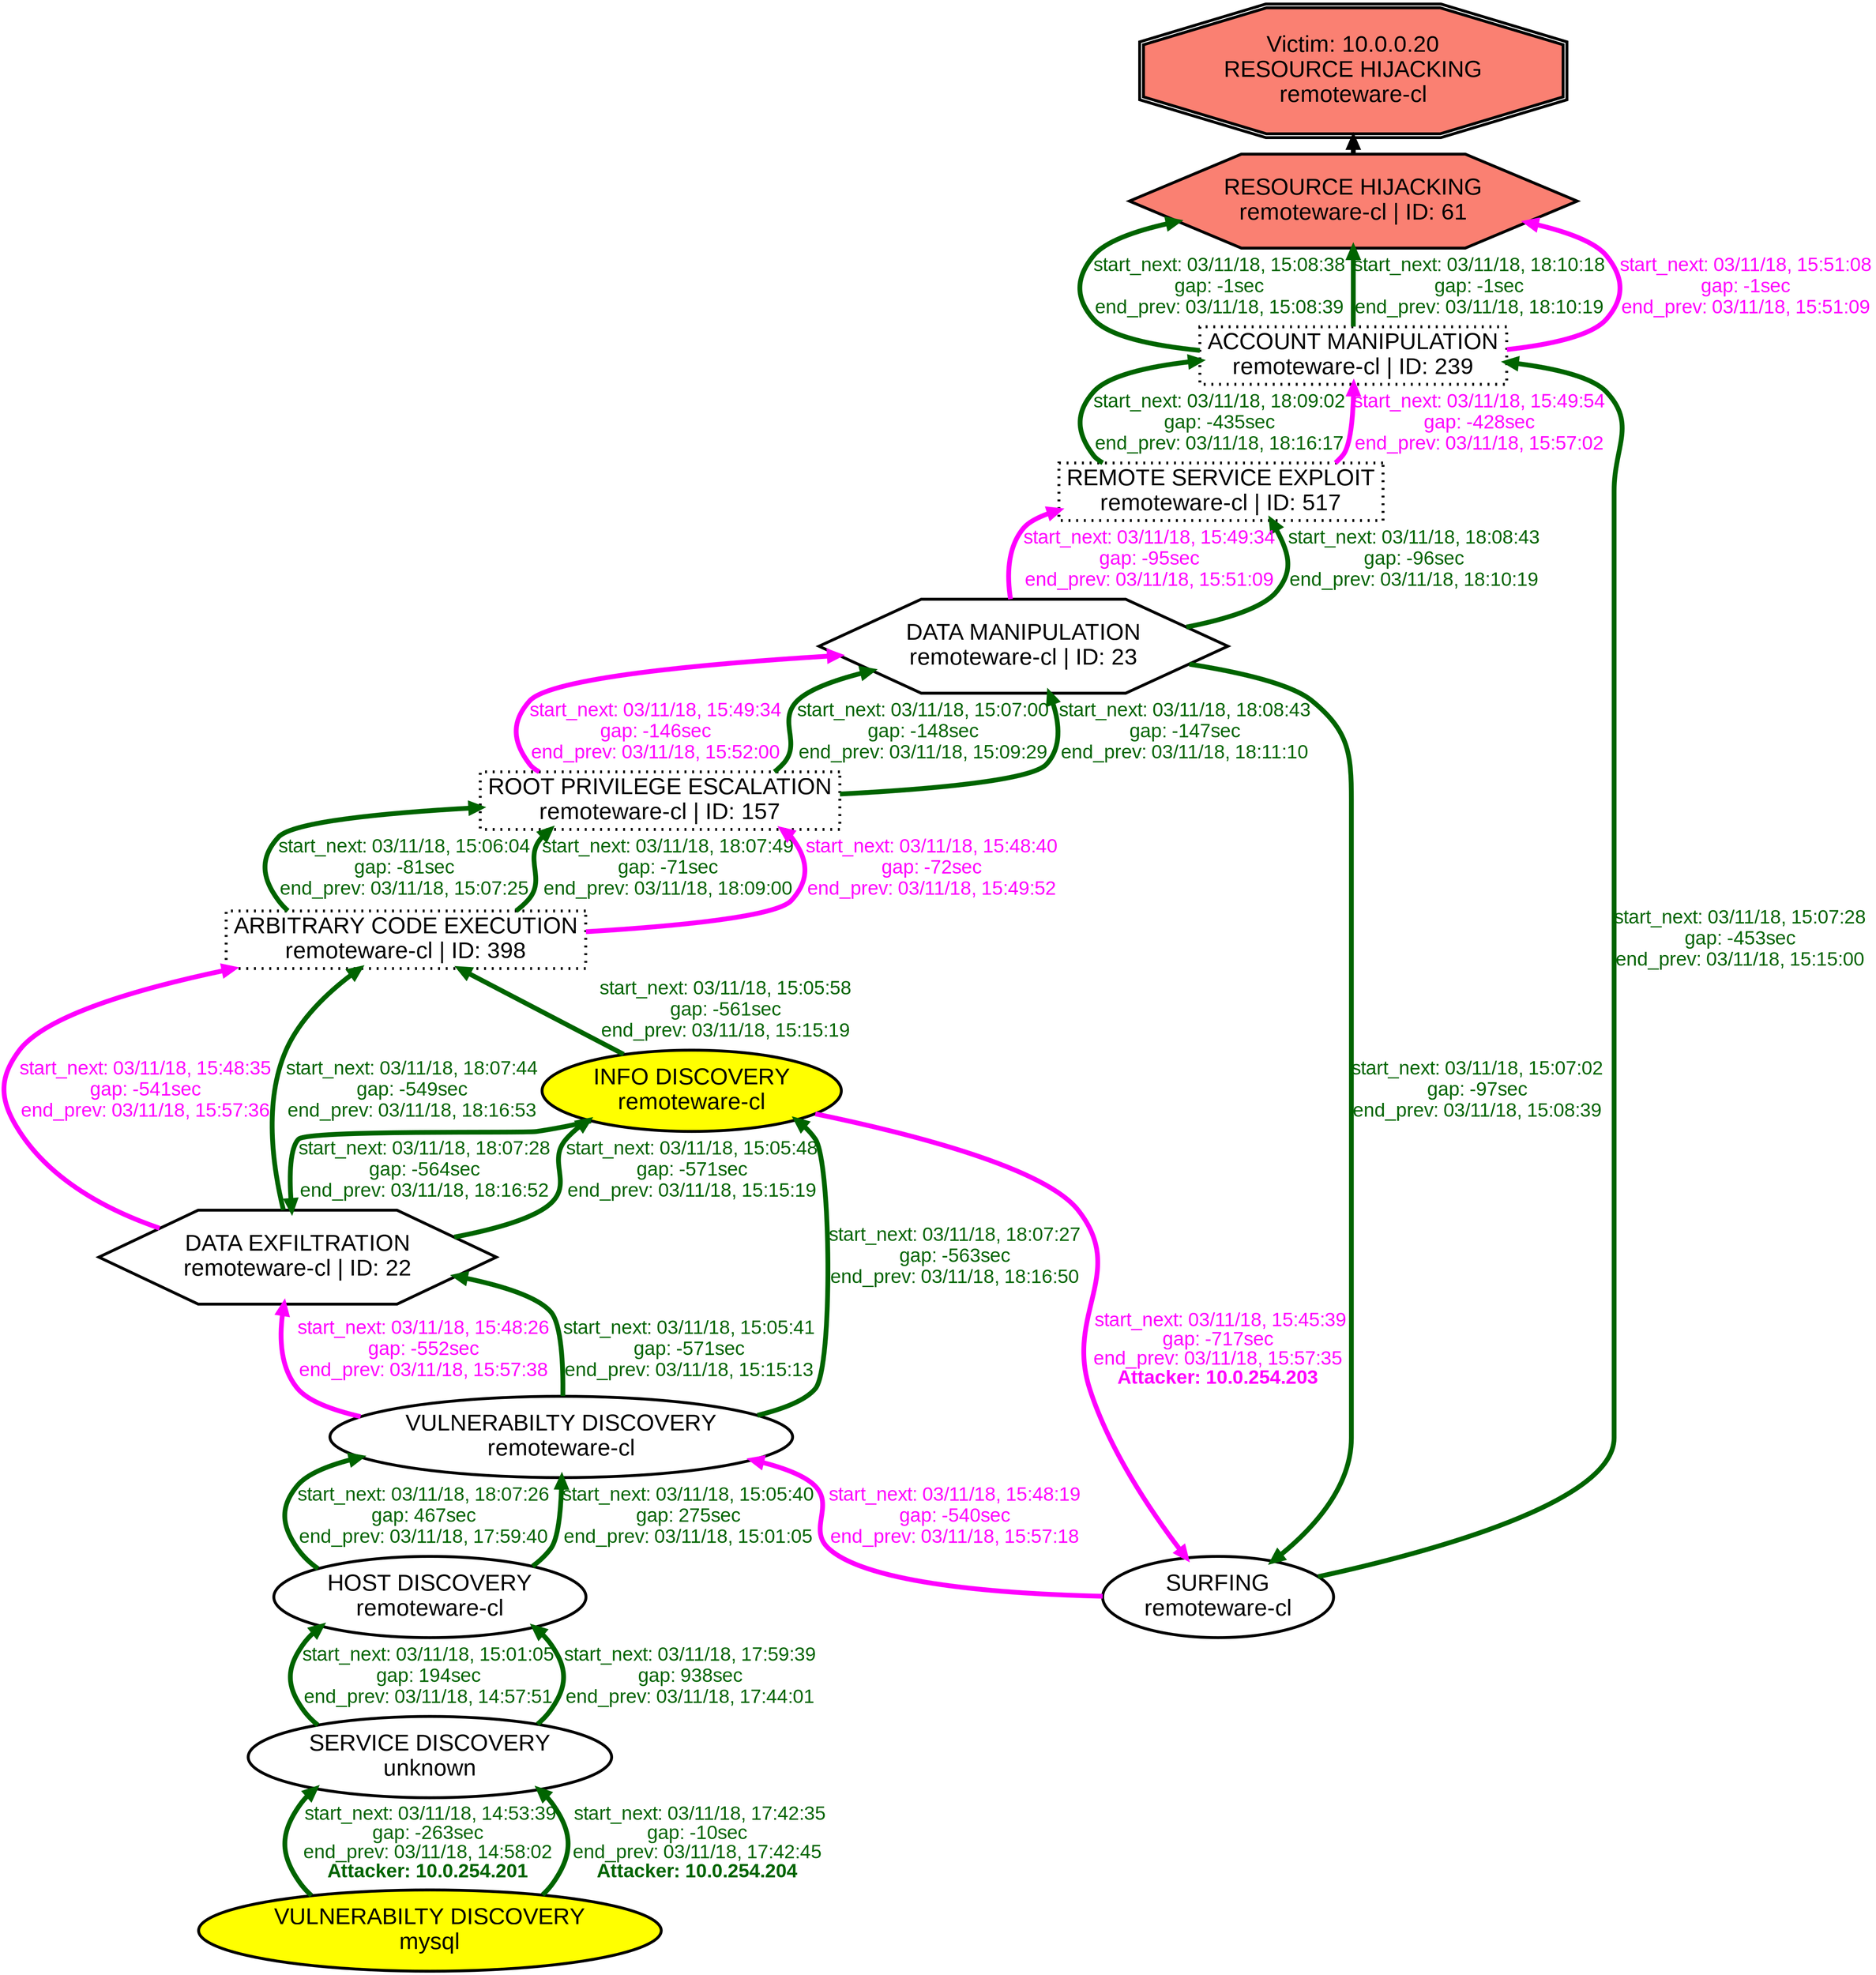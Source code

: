 digraph RESOURCEHIJACKINGremotewarecl {
rankdir="BT"; 
 graph [ nodesep="0.1", ranksep="0.02"] 
 node [ fontname=Arial, fontsize=24,penwidth=3]; 
 edge [ fontname=Arial, fontsize=20,penwidth=5 ];
"Victim: 10.0.0.20
RESOURCE HIJACKING
remoteware-cl" [shape=doubleoctagon, style=filled, fillcolor=salmon];
{ rank = max; "Victim: 10.0.0.20
RESOURCE HIJACKING
remoteware-cl"}
"RESOURCE HIJACKING
remoteware-cl | ID: 61" -> "Victim: 10.0.0.20
RESOURCE HIJACKING
remoteware-cl"
"RESOURCE HIJACKING
remoteware-cl | ID: 61" [style=filled, fillcolor= salmon]
{ rank=same; "RESOURCE HIJACKING
remoteware-cl | ID: 61"}
"VULNERABILTY DISCOVERY
mysql" [style=filled, fillcolor= yellow]
"VULNERABILTY DISCOVERY
mysql" -> "SERVICE DISCOVERY
unknown" [ color=darkgreen] [label=<<font color="darkgreen"> start_next: 03/11/18, 14:53:39<br/>gap: -263sec<br/>end_prev: 03/11/18, 14:58:02</font><br/><font color="darkgreen"><b>Attacker: 10.0.254.201</b></font>>]
"SERVICE DISCOVERY
unknown" -> "HOST DISCOVERY
remoteware-cl" [ label="start_next: 03/11/18, 15:01:05
gap: 194sec
end_prev: 03/11/18, 14:57:51"][ fontcolor="darkgreen" color=darkgreen]
"HOST DISCOVERY
remoteware-cl" -> "VULNERABILTY DISCOVERY
remoteware-cl" [ label="start_next: 03/11/18, 15:05:40
gap: 275sec
end_prev: 03/11/18, 15:01:05"][ fontcolor="darkgreen" color=darkgreen]
"VULNERABILTY DISCOVERY
remoteware-cl" -> "DATA EXFILTRATION
remoteware-cl | ID: 22" [ label="start_next: 03/11/18, 15:05:41
gap: -571sec
end_prev: 03/11/18, 15:15:13"][ fontcolor="darkgreen" color=darkgreen]
"DATA EXFILTRATION
remoteware-cl | ID: 22" -> "INFO DISCOVERY
remoteware-cl" [ label="start_next: 03/11/18, 15:05:48
gap: -571sec
end_prev: 03/11/18, 15:15:19"][ fontcolor="darkgreen" color=darkgreen]
"INFO DISCOVERY
remoteware-cl" -> "ARBITRARY CODE EXECUTION
remoteware-cl | ID: 398" [ label="start_next: 03/11/18, 15:05:58
gap: -561sec
end_prev: 03/11/18, 15:15:19"][ fontcolor="darkgreen" color=darkgreen]
"ARBITRARY CODE EXECUTION
remoteware-cl | ID: 398" -> "ROOT PRIVILEGE ESCALATION
remoteware-cl | ID: 157" [ label="start_next: 03/11/18, 15:06:04
gap: -81sec
end_prev: 03/11/18, 15:07:25"][ fontcolor="darkgreen" color=darkgreen]
"ROOT PRIVILEGE ESCALATION
remoteware-cl | ID: 157" -> "DATA MANIPULATION
remoteware-cl | ID: 23" [ label="start_next: 03/11/18, 15:07:00
gap: -148sec
end_prev: 03/11/18, 15:09:29"][ fontcolor="darkgreen" color=darkgreen]
"DATA MANIPULATION
remoteware-cl | ID: 23" -> "SURFING
remoteware-cl" [ label="start_next: 03/11/18, 15:07:02
gap: -97sec
end_prev: 03/11/18, 15:08:39"][ fontcolor="darkgreen" color=darkgreen]
"SURFING
remoteware-cl" -> "ACCOUNT MANIPULATION
remoteware-cl | ID: 239" [ label="start_next: 03/11/18, 15:07:28
gap: -453sec
end_prev: 03/11/18, 15:15:00"][ fontcolor="darkgreen" color=darkgreen]
"ACCOUNT MANIPULATION
remoteware-cl | ID: 239" -> "RESOURCE HIJACKING
remoteware-cl | ID: 61" [ label="start_next: 03/11/18, 15:08:38
gap: -1sec
end_prev: 03/11/18, 15:08:39"][ fontcolor="darkgreen" color=darkgreen]
"VULNERABILTY DISCOVERY
mysql" [style=filled, fillcolor= yellow]
"VULNERABILTY DISCOVERY
mysql" -> "SERVICE DISCOVERY
unknown" [ color=darkgreen] [label=<<font color="darkgreen"> start_next: 03/11/18, 17:42:35<br/>gap: -10sec<br/>end_prev: 03/11/18, 17:42:45</font><br/><font color="darkgreen"><b>Attacker: 10.0.254.204</b></font>>]
"SERVICE DISCOVERY
unknown" -> "HOST DISCOVERY
remoteware-cl" [ label="start_next: 03/11/18, 17:59:39
gap: 938sec
end_prev: 03/11/18, 17:44:01"][ fontcolor="darkgreen" color=darkgreen]
"HOST DISCOVERY
remoteware-cl" -> "VULNERABILTY DISCOVERY
remoteware-cl" [ label="start_next: 03/11/18, 18:07:26
gap: 467sec
end_prev: 03/11/18, 17:59:40"][ fontcolor="darkgreen" color=darkgreen]
"VULNERABILTY DISCOVERY
remoteware-cl" -> "INFO DISCOVERY
remoteware-cl" [ label="start_next: 03/11/18, 18:07:27
gap: -563sec
end_prev: 03/11/18, 18:16:50"][ fontcolor="darkgreen" color=darkgreen]
"INFO DISCOVERY
remoteware-cl" -> "DATA EXFILTRATION
remoteware-cl | ID: 22" [ label="start_next: 03/11/18, 18:07:28
gap: -564sec
end_prev: 03/11/18, 18:16:52"][ fontcolor="darkgreen" color=darkgreen]
"DATA EXFILTRATION
remoteware-cl | ID: 22" -> "ARBITRARY CODE EXECUTION
remoteware-cl | ID: 398" [ label="start_next: 03/11/18, 18:07:44
gap: -549sec
end_prev: 03/11/18, 18:16:53"][ fontcolor="darkgreen" color=darkgreen]
"ARBITRARY CODE EXECUTION
remoteware-cl | ID: 398" -> "ROOT PRIVILEGE ESCALATION
remoteware-cl | ID: 157" [ label="start_next: 03/11/18, 18:07:49
gap: -71sec
end_prev: 03/11/18, 18:09:00"][ fontcolor="darkgreen" color=darkgreen]
"ROOT PRIVILEGE ESCALATION
remoteware-cl | ID: 157" -> "DATA MANIPULATION
remoteware-cl | ID: 23" [ label="start_next: 03/11/18, 18:08:43
gap: -147sec
end_prev: 03/11/18, 18:11:10"][ fontcolor="darkgreen" color=darkgreen]
"DATA MANIPULATION
remoteware-cl | ID: 23" -> "REMOTE SERVICE EXPLOIT
remoteware-cl | ID: 517" [ label="start_next: 03/11/18, 18:08:43
gap: -96sec
end_prev: 03/11/18, 18:10:19"][ fontcolor="darkgreen" color=darkgreen]
"REMOTE SERVICE EXPLOIT
remoteware-cl | ID: 517" -> "ACCOUNT MANIPULATION
remoteware-cl | ID: 239" [ label="start_next: 03/11/18, 18:09:02
gap: -435sec
end_prev: 03/11/18, 18:16:17"][ fontcolor="darkgreen" color=darkgreen]
"ACCOUNT MANIPULATION
remoteware-cl | ID: 239" -> "RESOURCE HIJACKING
remoteware-cl | ID: 61" [ label="start_next: 03/11/18, 18:10:18
gap: -1sec
end_prev: 03/11/18, 18:10:19"][ fontcolor="darkgreen" color=darkgreen]
"INFO DISCOVERY
remoteware-cl" [style=filled, fillcolor= yellow]
"INFO DISCOVERY
remoteware-cl" -> "SURFING
remoteware-cl" [ color=magenta] [label=<<font color="magenta"> start_next: 03/11/18, 15:45:39<br/>gap: -717sec<br/>end_prev: 03/11/18, 15:57:35</font><br/><font color="magenta"><b>Attacker: 10.0.254.203</b></font>>]
"SURFING
remoteware-cl" -> "VULNERABILTY DISCOVERY
remoteware-cl" [ label="start_next: 03/11/18, 15:48:19
gap: -540sec
end_prev: 03/11/18, 15:57:18"][ fontcolor="magenta" color=magenta]
"VULNERABILTY DISCOVERY
remoteware-cl" -> "DATA EXFILTRATION
remoteware-cl | ID: 22" [ label="start_next: 03/11/18, 15:48:26
gap: -552sec
end_prev: 03/11/18, 15:57:38"][ fontcolor="magenta" color=magenta]
"DATA EXFILTRATION
remoteware-cl | ID: 22" -> "ARBITRARY CODE EXECUTION
remoteware-cl | ID: 398" [ label="start_next: 03/11/18, 15:48:35
gap: -541sec
end_prev: 03/11/18, 15:57:36"][ fontcolor="magenta" color=magenta]
"ARBITRARY CODE EXECUTION
remoteware-cl | ID: 398" -> "ROOT PRIVILEGE ESCALATION
remoteware-cl | ID: 157" [ label="start_next: 03/11/18, 15:48:40
gap: -72sec
end_prev: 03/11/18, 15:49:52"][ fontcolor="magenta" color=magenta]
"ROOT PRIVILEGE ESCALATION
remoteware-cl | ID: 157" -> "DATA MANIPULATION
remoteware-cl | ID: 23" [ label="start_next: 03/11/18, 15:49:34
gap: -146sec
end_prev: 03/11/18, 15:52:00"][ fontcolor="magenta" color=magenta]
"DATA MANIPULATION
remoteware-cl | ID: 23" -> "REMOTE SERVICE EXPLOIT
remoteware-cl | ID: 517" [ label="start_next: 03/11/18, 15:49:34
gap: -95sec
end_prev: 03/11/18, 15:51:09"][ fontcolor="magenta" color=magenta]
"REMOTE SERVICE EXPLOIT
remoteware-cl | ID: 517" -> "ACCOUNT MANIPULATION
remoteware-cl | ID: 239" [ label="start_next: 03/11/18, 15:49:54
gap: -428sec
end_prev: 03/11/18, 15:57:02"][ fontcolor="magenta" color=magenta]
"ACCOUNT MANIPULATION
remoteware-cl | ID: 239" -> "RESOURCE HIJACKING
remoteware-cl | ID: 61" [ label="start_next: 03/11/18, 15:51:08
gap: -1sec
end_prev: 03/11/18, 15:51:09"][ fontcolor="magenta" color=magenta]
"VULNERABILTY DISCOVERY
mysql" [shape=oval]
"VULNERABILTY DISCOVERY
mysql" [tooltip="ET SCAN Suspicious inbound to mySQL port 3306
ET SCAN Suspicious inbound to MSSQL port 1433
ET SCAN Suspicious inbound to PostgreSQL port 5432
ET SCAN Suspicious inbound to Oracle SQL port 1521
ET SCAN Suspicious inbound to mSQL port 4333"]
"SERVICE DISCOVERY
unknown" [shape=oval]
"SERVICE DISCOVERY
unknown" [tooltip="ET SCAN Potential SSH Scan
ET SCAN Potential VNC Scan 5800-5820
ET SCAN Potential VNC Scan 5900-5920
ET SCAN NMAP OS Detection Probe"]
"HOST DISCOVERY
remoteware-cl" [shape=oval]
"HOST DISCOVERY
remoteware-cl" [tooltip="ET SCAN Nmap Scripting Engine User-Agent Detected (Nmap Scripting Engine)
ET SCAN Possible Nmap User-Agent Observed"]
"VULNERABILTY DISCOVERY
remoteware-cl" [shape=oval]
"VULNERABILTY DISCOVERY
remoteware-cl" [tooltip="ET SCAN Nikto Web App Scan in Progress"]
"DATA EXFILTRATION
remoteware-cl | ID: 22" [shape=hexagon]
"DATA EXFILTRATION
remoteware-cl | ID: 22" [tooltip="GPL WEB_SERVER Tomcat server snoop access
GPL EXPLOIT ISAPI .ida access
GPL EXPLOIT /msadc/samples/ access
ET WEB_SERVER ColdFusion componentutils access
ET WEB_SERVER /system32/ in Uri - Possible Protected Directory Access Attempt
ET WEB_SPECIFIC_APPS PHP-CGI query string parameter vulnerability
ET WEB_SERVER Possible XXE SYSTEM ENTITY in POST BODY.
ET WEB_SERVER /etc/shadow Detected in URI
GPL EXPLOIT ISAPI .idq access"]
"INFO DISCOVERY
remoteware-cl" [shape=oval]
"INFO DISCOVERY
remoteware-cl" [tooltip="GPL WEB_SERVER viewcode access
GPL WEB_SERVER .htaccess access
GPL WEB_SERVER writeto.cnf access
GPL WEB_SERVER iisadmin access
ET WEB_SPECIFIC_APPS Request to Wordpress W3TC Plug-in dbcache Directory
GPL WEB_SERVER services.cnf access
GPL EXPLOIT unicode directory traversal attempt
GPL WEB_SERVER service.cnf access
GPL EXPLOIT iisadmpwd attempt
ET WEB_SERVER PHP SESSION SuperGlobal in URI
GPL WEB_SERVER /~root access
GPL WEB_SERVER authors.pwd access
GPL EXPLOIT .cnf access
ET POLICY Proxy TRACE Request - inbound
GPL WEB_SERVER .htpasswd access
GPL WEB_SERVER global.asa access
ET WEB_SERVER PHP SERVER SuperGlobal in URI
GPL EXPLOIT fpcount access
GPL WEB_SERVER globals.pl access
GPL WEB_SERVER 403 Forbidden
GPL WEB_SERVER service.pwd
GPL EXPLOIT ISAPI .idq attempt
ET WEB_SERVER PHP Easteregg Information-Disclosure (phpinfo)
GPL WEB_SERVER printenv access
GPL WEB_SERVER author.exe access
GPL EXPLOIT iissamples access
GPL EXPLOIT .htr access
ET WEB_SERVER PHP REQUEST SuperGlobal in URI"]
"ARBITRARY CODE EXECUTION
remoteware-cl | ID: 398" [style="dotted", shape=box]
"ARBITRARY CODE EXECUTION
remoteware-cl | ID: 398" [tooltip="ET WEB_SPECIFIC_APPS WEB-PHP RCE PHPBB 2004-1315
ET CURRENT_EVENTS QNAP Shellshock CVE-2014-6271
ET WEB_SERVER Possible CVE-2014-6271 Attempt in Headers"]
"ROOT PRIVILEGE ESCALATION
remoteware-cl | ID: 157" [style="dotted", shape=box]
"ROOT PRIVILEGE ESCALATION
remoteware-cl | ID: 157" [tooltip="ET WEB_SERVER ColdFusion administrator access
ETPRO WEB_SPECIFIC_APPS ipTIME firmware < 9.58 RCE
GPL EXPLOIT administrators.pwd access
GPL EXPLOIT CodeRed v2 root.exe access"]
"DATA MANIPULATION
remoteware-cl | ID: 23" [shape=hexagon]
"DATA MANIPULATION
remoteware-cl | ID: 23" [tooltip="ET WEB_SERVER Possible SQL Injection Attempt SELECT FROM
ET WEB_SERVER Possible SQL Injection Attempt UNION SELECT"]
"SURFING
remoteware-cl" [shape=oval]
"SURFING
remoteware-cl" [tooltip="ET WEB_SERVER WEB-PHP phpinfo access"]
"ACCOUNT MANIPULATION
remoteware-cl | ID: 239" [style="dotted", shape=box]
"ACCOUNT MANIPULATION
remoteware-cl | ID: 239" [tooltip="GPL EXPLOIT /iisadmpwd/aexp2.htr access
ET WEB_SERVER SELECT USER SQL Injection Attempt in URI"]
"RESOURCE HIJACKING
remoteware-cl | ID: 61" [shape=hexagon]
"RESOURCE HIJACKING
remoteware-cl | ID: 61" [tooltip="GPL WEB_SERVER Oracle Java Process Manager access"]
"REMOTE SERVICE EXPLOIT
remoteware-cl | ID: 517" [style="dotted", shape=box]
"REMOTE SERVICE EXPLOIT
remoteware-cl | ID: 517" [tooltip="ET WEB_SERVER Script tag in URI Possible Cross Site Scripting Attempt"]
}
